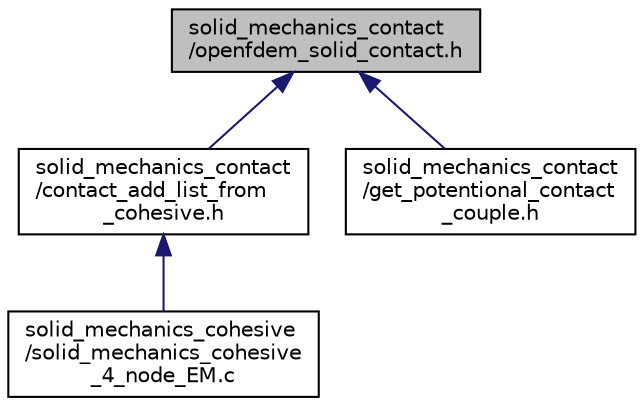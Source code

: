 digraph "solid_mechanics_contact/openfdem_solid_contact.h"
{
 // LATEX_PDF_SIZE
  edge [fontname="Helvetica",fontsize="10",labelfontname="Helvetica",labelfontsize="10"];
  node [fontname="Helvetica",fontsize="10",shape=record];
  Node1 [label="solid_mechanics_contact\l/openfdem_solid_contact.h",height=0.2,width=0.4,color="black", fillcolor="grey75", style="filled", fontcolor="black",tooltip=" "];
  Node1 -> Node2 [dir="back",color="midnightblue",fontsize="10",style="solid",fontname="Helvetica"];
  Node2 [label="solid_mechanics_contact\l/contact_add_list_from\l_cohesive.h",height=0.2,width=0.4,color="black", fillcolor="white", style="filled",URL="$contact__add__list__from__cohesive_8h.html",tooltip=" "];
  Node2 -> Node3 [dir="back",color="midnightblue",fontsize="10",style="solid",fontname="Helvetica"];
  Node3 [label="solid_mechanics_cohesive\l/solid_mechanics_cohesive\l_4_node_EM.c",height=0.2,width=0.4,color="black", fillcolor="white", style="filled",URL="$solid__mechanics__cohesive__4__node___e_m_8c.html",tooltip=" "];
  Node1 -> Node4 [dir="back",color="midnightblue",fontsize="10",style="solid",fontname="Helvetica"];
  Node4 [label="solid_mechanics_contact\l/get_potentional_contact\l_couple.h",height=0.2,width=0.4,color="black", fillcolor="white", style="filled",URL="$get__potentional__contact__couple_8h.html",tooltip=" "];
}
